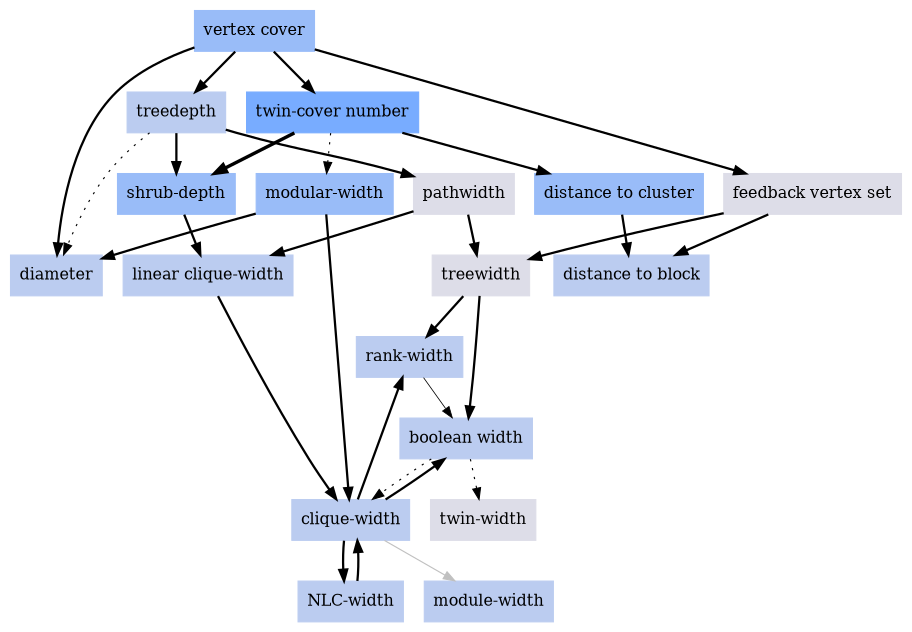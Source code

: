 digraph local_MUnHA0 {
	node [color=lightblue2 style=filled]
	margin=0.04 size="6,6"
	"n_VHClqR" [label="pathwidth" URL="/parameters/html/VHClqR" color="#dddde8" shape=box]
	"n_MUnHA0" [label="twin-cover number" URL="/parameters/html/MUnHA0" color="#78acff" shape=box]
	"n_5Q7fuR" [label="treewidth" URL="/parameters/html/5Q7fuR" color="#dddde8" shape=box]
	"n_4bj71L" [label="modular-width" URL="/parameters/html/4bj71L" color="#99bcf8" shape=box]
	"n_4lp9Yj" [label="vertex cover" URL="/parameters/html/4lp9Yj" color="#99bcf8" shape=box]
	"n_fojquT" [label="rank-width" URL="/parameters/html/fojquT" color="#bbccf0" shape=box]
	"n_OrH7et" [label="twin-width" URL="/parameters/html/OrH7et" color="#dddde8" shape=box]
	"n_EV3FqL" [label="module-width" URL="/parameters/html/EV3FqL" color="#bbccf0" shape=box]
	"n_xNJnFb" [label="distance to block" URL="/parameters/html/xNJnFb" color="#bbccf0" shape=box]
	"n_Xrpbv7" [label="NLC-width" URL="/parameters/html/Xrpbv7" color="#bbccf0" shape=box]
	"n_GNOiyB" [label="feedback vertex set" URL="/parameters/html/GNOiyB" color="#dddde8" shape=box]
	"n_KEP2qM" [label="treedepth" URL="/parameters/html/KEP2qM" color="#bbccf0" shape=box]
	"n_fQj3wU" [label="linear clique-width" URL="/parameters/html/fQj3wU" color="#bbccf0" shape=box]
	"n_p4bTjp" [label="diameter" URL="/parameters/html/p4bTjp" color="#bbccf0" shape=box]
	"n_aXw3Co" [label="distance to cluster" URL="/parameters/html/aXw3Co" color="#99bcf8" shape=box]
	"n_wg5HuV" [label="clique-width" URL="/parameters/html/wg5HuV" color="#bbccf0" shape=box]
	"n_A2jPWT" [label="boolean width" URL="/parameters/html/A2jPWT" color="#bbccf0" shape=box]
	"n_NTgNzT" [label="shrub-depth" URL="/parameters/html/NTgNzT" color="#99bcf8" shape=box]
	"n_KEP2qM" -> "n_VHClqR" [label="" decorate=true lblstyle="above, sloped" weight="100" penwidth="2.0"]
	"n_wg5HuV" -> "n_EV3FqL" [label="" decorate=true lblstyle="above, sloped" color="gray" weight="1"]
	"n_A2jPWT" -> "n_wg5HuV" [label="" decorate=true lblstyle="above, sloped" style="dotted" weight="1" penwidth="1.0"]
	"n_wg5HuV" -> "n_A2jPWT" [label="" decorate=true lblstyle="above, sloped" weight="100" penwidth="2.0"]
	"n_fojquT" -> "n_A2jPWT" [label="" decorate=true lblstyle="above, sloped" weight="20" penwidth="0.7"]
	"n_4bj71L" -> "n_p4bTjp" [label="" decorate=true lblstyle="above, sloped" weight="100" penwidth="2.0"]
	"n_aXw3Co" -> "n_xNJnFb" [label="" decorate=true lblstyle="above, sloped" weight="100" penwidth="2.0"]
	"n_5Q7fuR" -> "n_A2jPWT" [label="" decorate=true lblstyle="above, sloped" weight="100" penwidth="2.0"]
	"n_wg5HuV" -> "n_Xrpbv7" [label="" decorate=true lblstyle="above, sloped" weight="100" penwidth="2.0"]
	"n_4lp9Yj" -> "n_KEP2qM" [label="" decorate=true lblstyle="above, sloped" weight="100" penwidth="2.0"]
	"n_MUnHA0" -> "n_4bj71L" [label="" decorate=true lblstyle="above, sloped" style="dotted" weight="1" penwidth="1.0"]
	"n_wg5HuV" -> "n_fojquT" [label="" decorate=true lblstyle="above, sloped" weight="100" penwidth="2.0"]
	"n_KEP2qM" -> "n_p4bTjp" [label="" decorate=true lblstyle="above, sloped" style="dotted" weight="1" penwidth="1.0"]
	"n_GNOiyB" -> "n_xNJnFb" [label="" decorate=true lblstyle="above, sloped" weight="100" penwidth="2.0"]
	"n_4lp9Yj" -> "n_p4bTjp" [label="" decorate=true lblstyle="above, sloped" weight="100" penwidth="2.0"]
	"n_A2jPWT" -> "n_OrH7et" [label="" decorate=true lblstyle="above, sloped" style="dotted" weight="1" penwidth="1.0"]
	"n_MUnHA0" -> "n_NTgNzT" [label="" decorate=true lblstyle="above, sloped" weight="100" penwidth="3.0"]
	"n_4lp9Yj" -> "n_GNOiyB" [label="" decorate=true lblstyle="above, sloped" weight="100" penwidth="2.0"]
	"n_MUnHA0" -> "n_aXw3Co" [label="" decorate=true lblstyle="above, sloped" weight="100" penwidth="2.0"]
	"n_5Q7fuR" -> "n_fojquT" [label="" decorate=true lblstyle="above, sloped" weight="100" penwidth="2.0"]
	"n_fQj3wU" -> "n_wg5HuV" [label="" decorate=true lblstyle="above, sloped" weight="100" penwidth="2.0"]
	"n_VHClqR" -> "n_fQj3wU" [label="" decorate=true lblstyle="above, sloped" weight="100" penwidth="2.0"]
	"n_4bj71L" -> "n_wg5HuV" [label="" decorate=true lblstyle="above, sloped" weight="100" penwidth="2.0"]
	"n_4lp9Yj" -> "n_MUnHA0" [label="" decorate=true lblstyle="above, sloped" weight="100" penwidth="2.0"]
	"n_VHClqR" -> "n_5Q7fuR" [label="" decorate=true lblstyle="above, sloped" weight="100" penwidth="2.0"]
	"n_KEP2qM" -> "n_NTgNzT" [label="" decorate=true lblstyle="above, sloped" weight="100" penwidth="2.0"]
	"n_NTgNzT" -> "n_fQj3wU" [label="" decorate=true lblstyle="above, sloped" weight="100" penwidth="2.0"]
	"n_GNOiyB" -> "n_5Q7fuR" [label="" decorate=true lblstyle="above, sloped" weight="100" penwidth="2.0"]
	"n_Xrpbv7" -> "n_wg5HuV" [label="" decorate=true lblstyle="above, sloped" weight="100" penwidth="2.0"]
}
